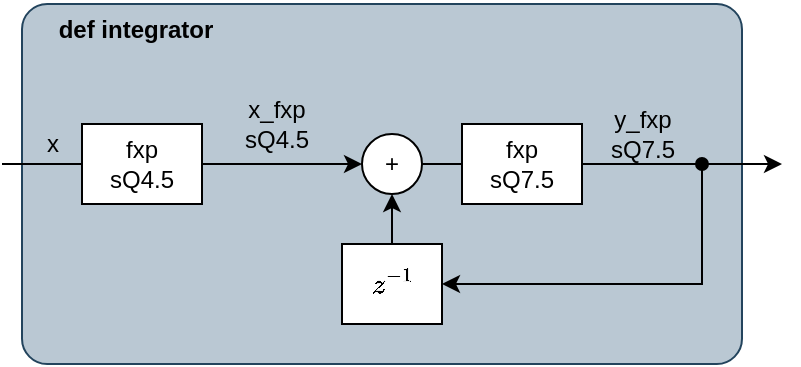 <mxfile version="28.2.8">
  <diagram name="Page-1" id="hBKtreTGu6Y4IyfRa3Ap">
    <mxGraphModel dx="450" dy="643" grid="1" gridSize="10" guides="1" tooltips="1" connect="1" arrows="1" fold="1" page="1" pageScale="1" pageWidth="1100" pageHeight="850" math="1" shadow="0">
      <root>
        <mxCell id="0" />
        <mxCell id="1" parent="0" />
        <mxCell id="O4QoBnIaxKIivPkDnnrw-3" value="" style="rounded=1;whiteSpace=wrap;html=1;arcSize=7;fillColor=#bac8d3;strokeColor=#23445d;" vertex="1" parent="1">
          <mxGeometry x="50" y="260" width="360" height="180" as="geometry" />
        </mxCell>
        <mxCell id="6S6WEjJGhrRsYoMHBRc7-2" style="edgeStyle=orthogonalEdgeStyle;rounded=0;orthogonalLoop=1;jettySize=auto;html=1;exitX=0;exitY=0.5;exitDx=0;exitDy=0;startArrow=none;startFill=0;endArrow=none;endFill=0;" parent="1" source="6S6WEjJGhrRsYoMHBRc7-1" edge="1">
          <mxGeometry relative="1" as="geometry">
            <mxPoint x="40" y="340" as="targetPoint" />
          </mxGeometry>
        </mxCell>
        <mxCell id="6S6WEjJGhrRsYoMHBRc7-5" value="" style="edgeStyle=orthogonalEdgeStyle;rounded=0;orthogonalLoop=1;jettySize=auto;html=1;" parent="1" source="6S6WEjJGhrRsYoMHBRc7-1" target="6S6WEjJGhrRsYoMHBRc7-4" edge="1">
          <mxGeometry relative="1" as="geometry" />
        </mxCell>
        <mxCell id="6S6WEjJGhrRsYoMHBRc7-1" value="fxp&lt;br&gt;sQ4.5" style="rounded=0;whiteSpace=wrap;html=1;" parent="1" vertex="1">
          <mxGeometry x="80" y="320" width="60" height="40" as="geometry" />
        </mxCell>
        <mxCell id="6S6WEjJGhrRsYoMHBRc7-6" style="edgeStyle=orthogonalEdgeStyle;rounded=0;orthogonalLoop=1;jettySize=auto;html=1;entryX=0.5;entryY=1;entryDx=0;entryDy=0;" parent="1" source="6S6WEjJGhrRsYoMHBRc7-3" target="6S6WEjJGhrRsYoMHBRc7-4" edge="1">
          <mxGeometry relative="1" as="geometry" />
        </mxCell>
        <mxCell id="6S6WEjJGhrRsYoMHBRc7-9" style="edgeStyle=orthogonalEdgeStyle;rounded=0;orthogonalLoop=1;jettySize=auto;html=1;startArrow=classic;startFill=1;endArrow=oval;endFill=1;exitX=1;exitY=0.5;exitDx=0;exitDy=0;" parent="1" source="6S6WEjJGhrRsYoMHBRc7-3" edge="1">
          <mxGeometry relative="1" as="geometry">
            <mxPoint x="390" y="340" as="targetPoint" />
            <mxPoint x="380" y="400" as="sourcePoint" />
            <Array as="points">
              <mxPoint x="390" y="400" />
            </Array>
          </mxGeometry>
        </mxCell>
        <mxCell id="6S6WEjJGhrRsYoMHBRc7-3" value="`z^{-1}`" style="rounded=0;whiteSpace=wrap;html=1;" parent="1" vertex="1">
          <mxGeometry x="210" y="380" width="50" height="40" as="geometry" />
        </mxCell>
        <mxCell id="6S6WEjJGhrRsYoMHBRc7-7" style="edgeStyle=orthogonalEdgeStyle;rounded=0;orthogonalLoop=1;jettySize=auto;html=1;exitX=1;exitY=0.5;exitDx=0;exitDy=0;" parent="1" source="O4QoBnIaxKIivPkDnnrw-1" edge="1">
          <mxGeometry relative="1" as="geometry">
            <mxPoint x="430" y="340" as="targetPoint" />
          </mxGeometry>
        </mxCell>
        <mxCell id="6S6WEjJGhrRsYoMHBRc7-4" value="&lt;div align=&quot;center&quot;&gt;+&lt;/div&gt;" style="ellipse;whiteSpace=wrap;html=1;aspect=fixed;align=center;" parent="1" vertex="1">
          <mxGeometry x="220" y="325" width="30" height="30" as="geometry" />
        </mxCell>
        <mxCell id="6S6WEjJGhrRsYoMHBRc7-11" value="x" style="text;html=1;align=center;verticalAlign=middle;resizable=0;points=[];autosize=1;strokeColor=none;fillColor=none;" parent="1" vertex="1">
          <mxGeometry x="50" y="315" width="30" height="30" as="geometry" />
        </mxCell>
        <mxCell id="6S6WEjJGhrRsYoMHBRc7-14" value="y_fxp&lt;div&gt;sQ7.5&lt;/div&gt;" style="text;html=1;align=center;verticalAlign=middle;resizable=0;points=[];autosize=1;strokeColor=none;fillColor=none;" parent="1" vertex="1">
          <mxGeometry x="330" y="305" width="60" height="40" as="geometry" />
        </mxCell>
        <mxCell id="6S6WEjJGhrRsYoMHBRc7-24" value="x_fxp&lt;br&gt;sQ4.5" style="text;html=1;align=center;verticalAlign=middle;resizable=0;points=[];autosize=1;strokeColor=none;fillColor=none;" parent="1" vertex="1">
          <mxGeometry x="147" y="300" width="60" height="40" as="geometry" />
        </mxCell>
        <mxCell id="O4QoBnIaxKIivPkDnnrw-2" value="" style="edgeStyle=orthogonalEdgeStyle;rounded=0;orthogonalLoop=1;jettySize=auto;html=1;exitX=1;exitY=0.5;exitDx=0;exitDy=0;endArrow=none;endFill=0;" edge="1" parent="1" source="6S6WEjJGhrRsYoMHBRc7-4" target="O4QoBnIaxKIivPkDnnrw-1">
          <mxGeometry relative="1" as="geometry">
            <mxPoint x="440" y="340" as="targetPoint" />
            <mxPoint x="270" y="340" as="sourcePoint" />
          </mxGeometry>
        </mxCell>
        <mxCell id="O4QoBnIaxKIivPkDnnrw-1" value="fxp&lt;br&gt;sQ7.5" style="rounded=0;whiteSpace=wrap;html=1;" vertex="1" parent="1">
          <mxGeometry x="270" y="320" width="60" height="40" as="geometry" />
        </mxCell>
        <mxCell id="O4QoBnIaxKIivPkDnnrw-4" value="&lt;b&gt;def integrator&lt;/b&gt;" style="text;html=1;whiteSpace=wrap;strokeColor=none;fillColor=none;align=center;verticalAlign=middle;rounded=0;" vertex="1" parent="1">
          <mxGeometry x="67" y="258" width="80" height="30" as="geometry" />
        </mxCell>
      </root>
    </mxGraphModel>
  </diagram>
</mxfile>
